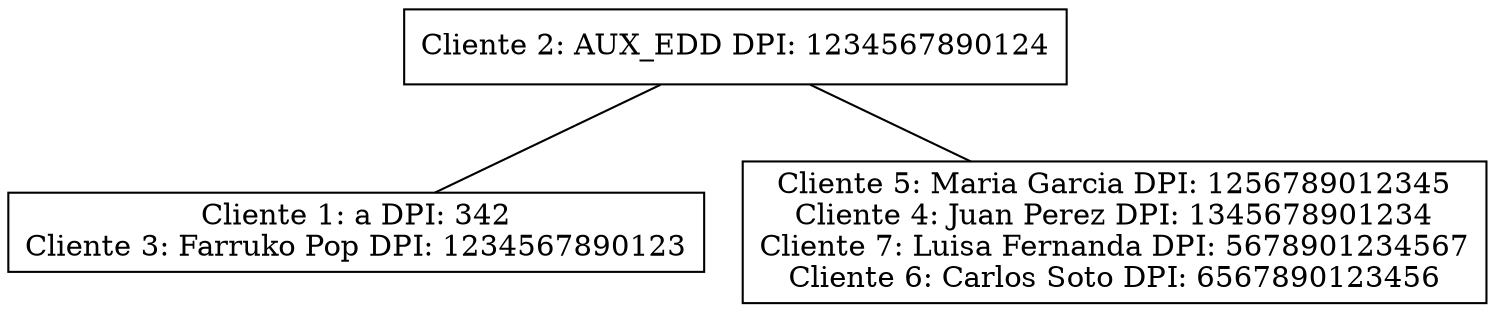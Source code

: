  graph clientes {
     node [shape=record];
"Cliente2" [label="Cliente 2: AUX_EDD DPI: 1234567890124\n"]
"Cliente2" -- "Cliente1"
"Cliente1" [label="Cliente 1: a DPI: 342\nCliente 3: Farruko Pop DPI: 1234567890123\n"]
"Cliente2" -- "Cliente5"
"Cliente5" [label="Cliente 5: Maria Garcia DPI: 1256789012345\nCliente 4: Juan Perez DPI: 1345678901234\nCliente 7: Luisa Fernanda DPI: 5678901234567\nCliente 6: Carlos Soto DPI: 6567890123456\n"]
 }

